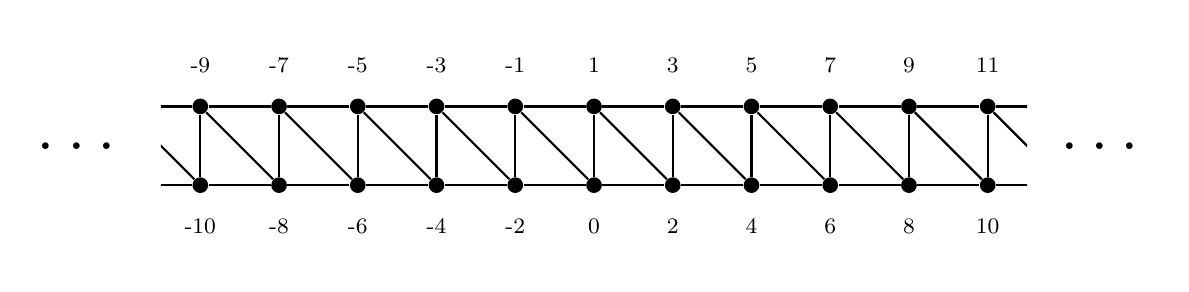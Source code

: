 \begin{tikzpicture}[dot/.style={circle,inner sep=2pt,fill}]
\node at (-6.5,0.5) {\Huge $\dots$};
\node at (6.5,0.5) {\Huge $\dots$};
\clip (-5.5,-1) rectangle (5.5,2);
\foreach \x in {0,2,4,6,8,10,12}{
	\node[dot,label={[label distance=0.2cm]-90:\footnotesize \x}] (\x) at (\x*0.5,0) {};
}
\foreach \x in {-2,-4,-6,-8,-10,-12}{
	\node[dot,label={[label distance=0.2cm]-90:\footnotesize \x}] (\x) at (\x*0.5,0) {};
}
\foreach \x[evaluate=\x as \y using {int(\x+1)}] in {0,2,4,6,8,10,12}{
	\node[dot,label={[label distance=0.2cm]90:\footnotesize \y}] (\x+1) at (\x*0.5,1) {};
}
\foreach \x[evaluate=\x as \y using {int(\x+1)}] in {-2,-4,-6,-8,-10,-12}{
	\node[dot,label={[label distance=0.2cm]90:\footnotesize \y}] (\x+1) at (\x*0.5,1) {};
}

\foreach \x [evaluate=\x as \y using {int(\x+2)}] in {-12,-10,...,10}{
	\draw[thick,-](\x) -- (\y);
	\draw[thick,-] (\x) -- (\x+1);
}
	\draw[thick,-] (12) -- (12+1);
\foreach \x[evaluate=\x as \y using {int(\x+2)}] in {-12,-10,...,10}{
	\draw[thick,-](\x+1) -- (\y+1);
}
\foreach \x[evaluate=\x as \y using {int(\x+2)}] in {-12,-10,...,10}{
	\draw[thick,-](\y) -- (\x+1);
}

\end{tikzpicture}